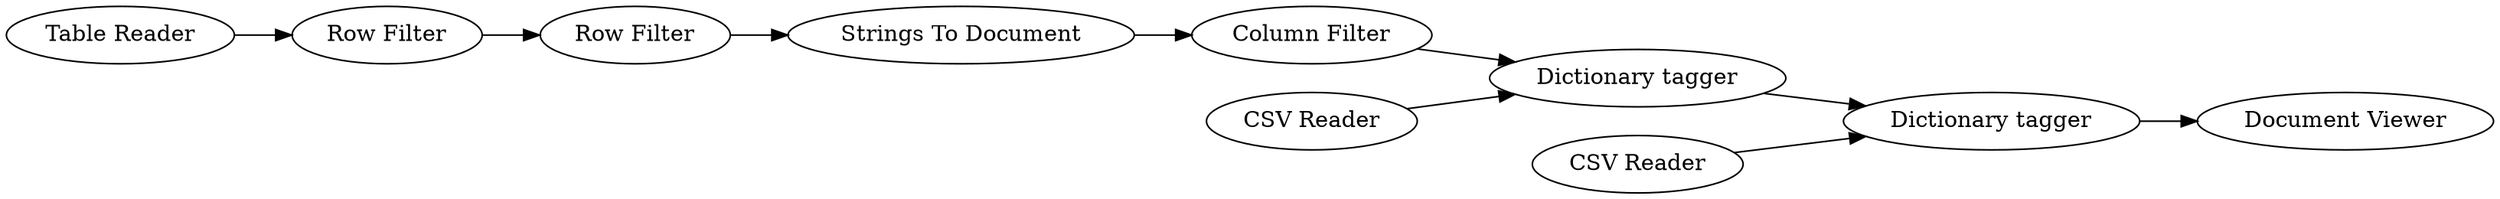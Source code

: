 digraph {
	"7554870455428645828_175" [label="Table Reader"]
	"-7415935460627891610_160" [label="Row Filter"]
	"7554870455428645828_170" [label="Dictionary tagger"]
	"7554870455428645828_177" [label="CSV Reader"]
	"-7415935460627891610_20" [label="Row Filter"]
	"7554870455428645828_159" [label="Document Viewer"]
	"7554870455428645828_176" [label="CSV Reader"]
	"7554870455428645828_172" [label="Dictionary tagger"]
	"7554870455428645828_173" [label="Strings To Document"]
	"7554870455428645828_128" [label="Column Filter"]
	"7554870455428645828_128" -> "7554870455428645828_170"
	"-7415935460627891610_160" -> "7554870455428645828_173"
	"7554870455428645828_172" -> "7554870455428645828_159"
	"7554870455428645828_177" -> "7554870455428645828_172"
	"7554870455428645828_175" -> "-7415935460627891610_20"
	"-7415935460627891610_20" -> "-7415935460627891610_160"
	"7554870455428645828_173" -> "7554870455428645828_128"
	"7554870455428645828_170" -> "7554870455428645828_172"
	"7554870455428645828_176" -> "7554870455428645828_170"
	rankdir=LR
}
